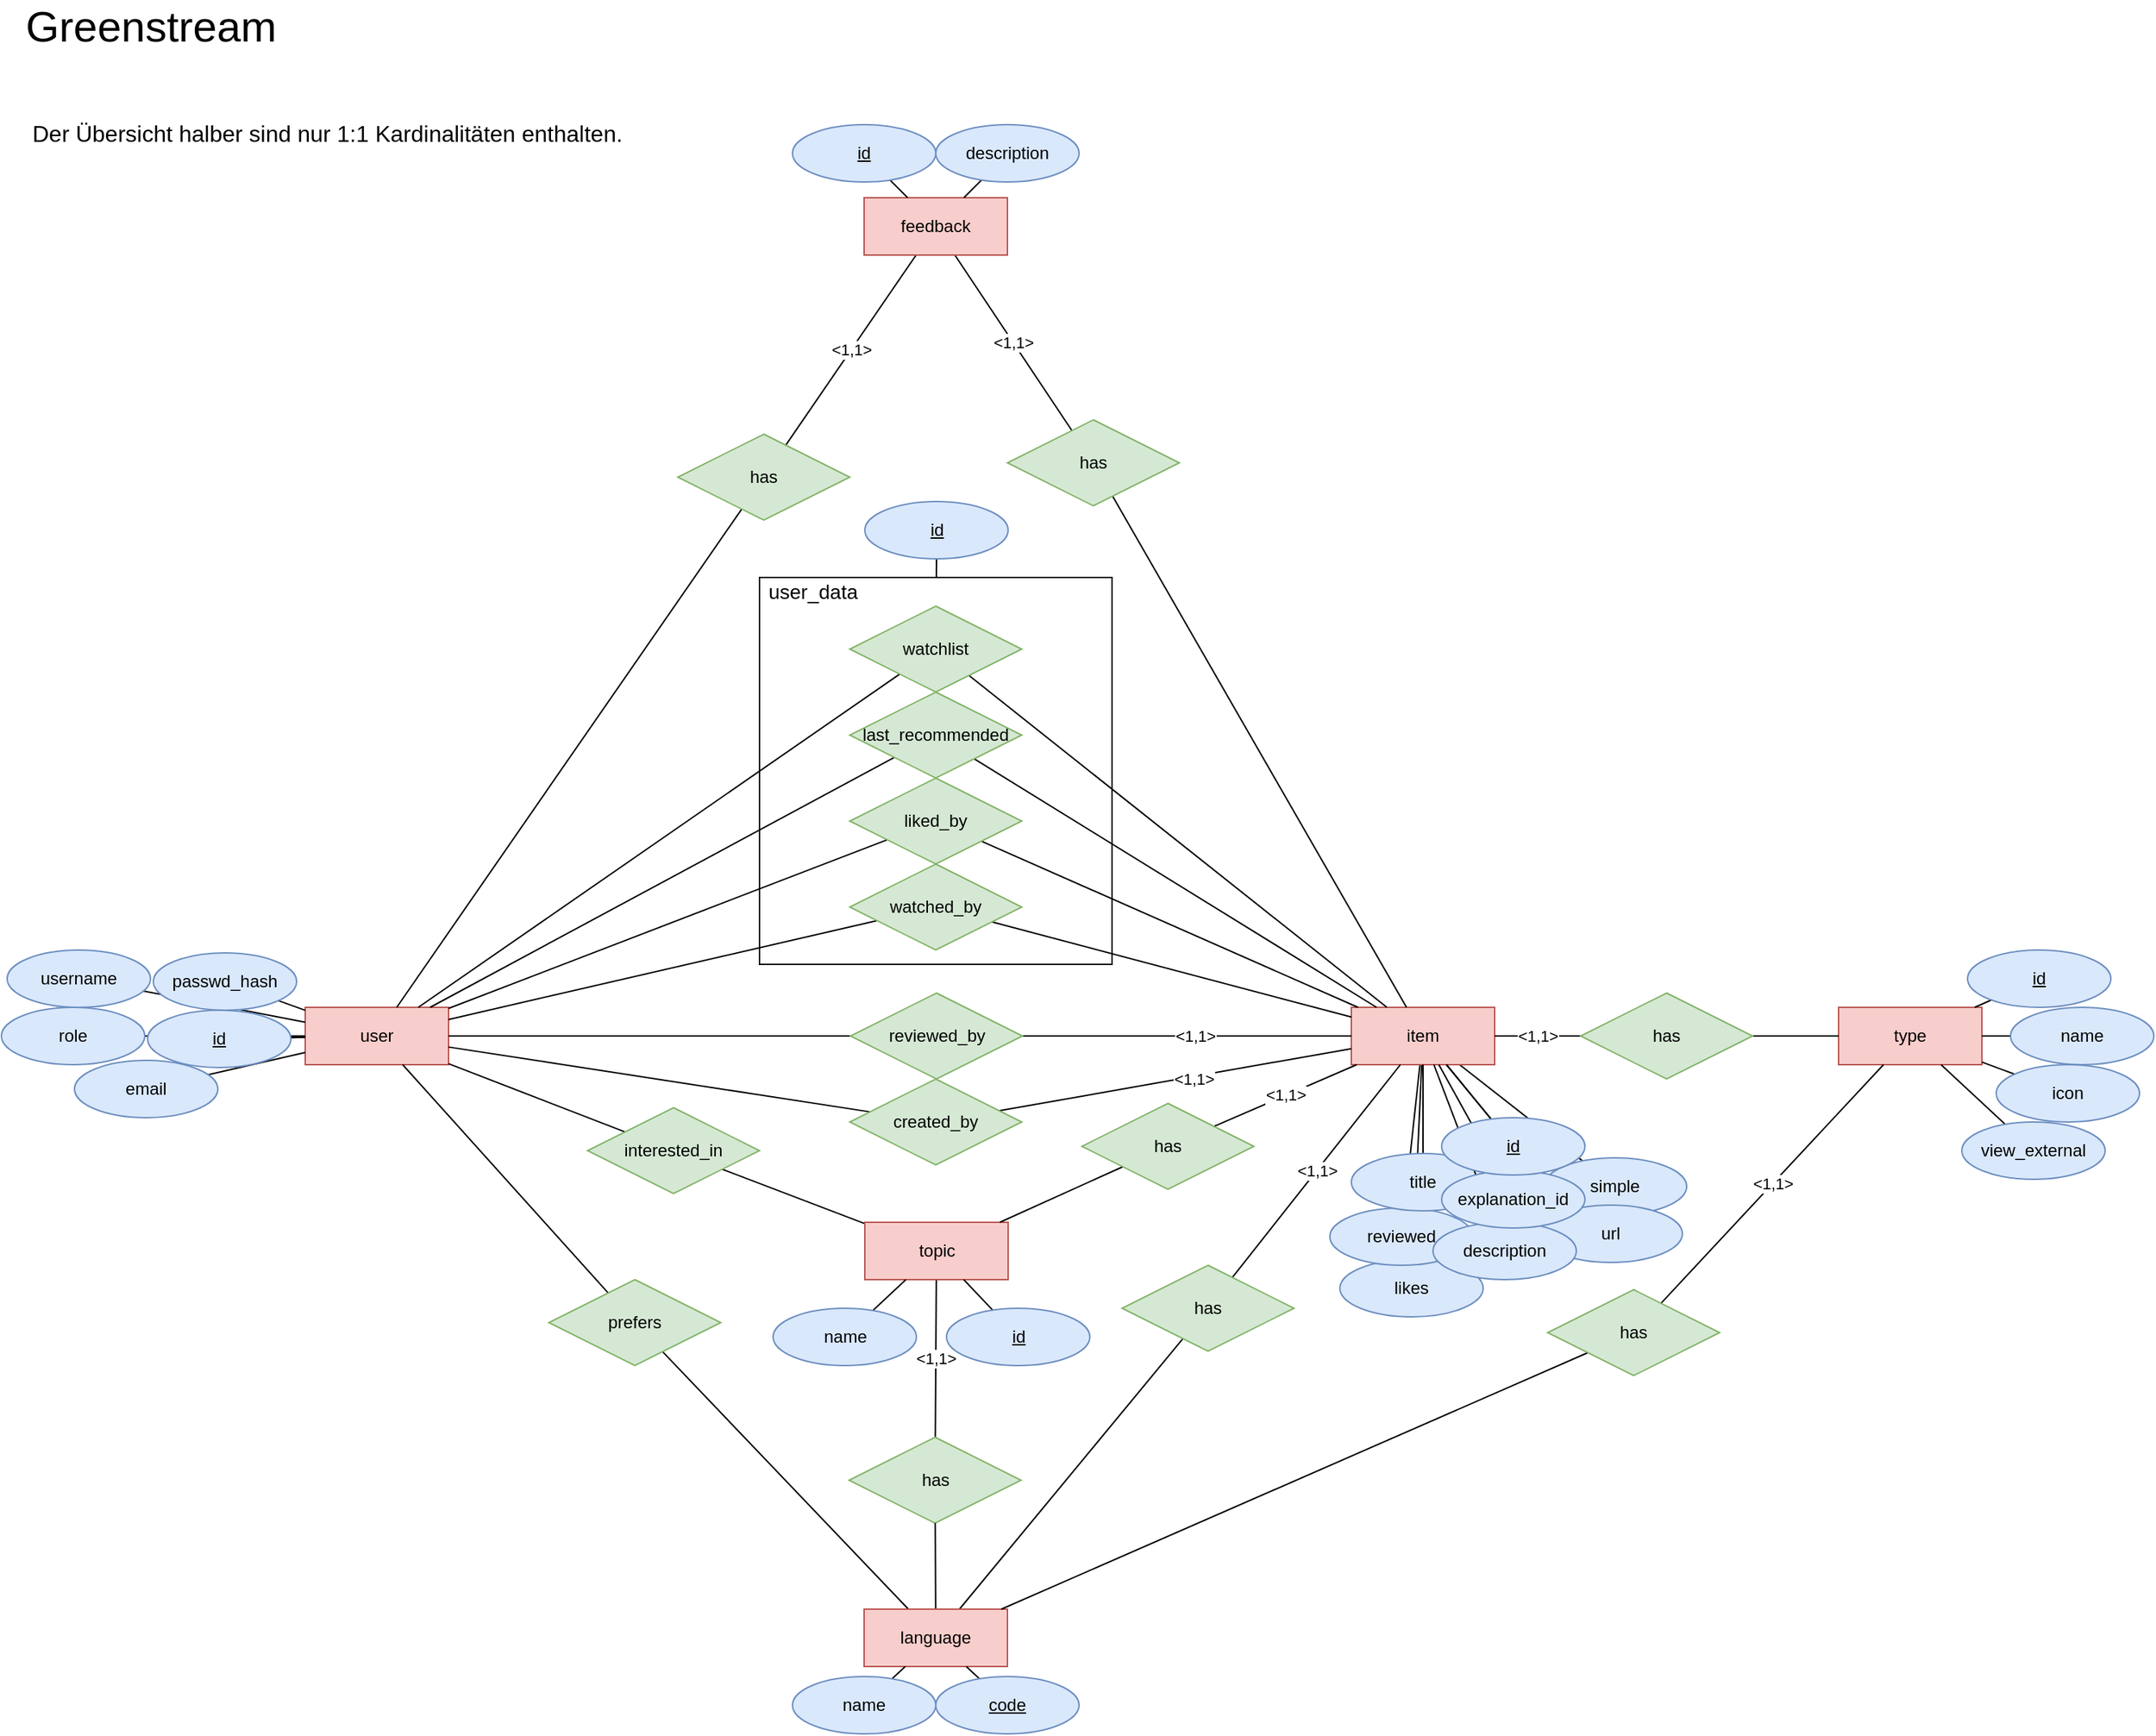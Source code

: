 <mxfile version="14.4.8" type="github">
  <diagram id="yYash_9FX-N8x_OdWU7n" name="Page-1">
    <mxGraphModel dx="1422" dy="1942" grid="0" gridSize="10" guides="1" tooltips="1" connect="1" arrows="1" fold="1" page="1" pageScale="1" pageWidth="827" pageHeight="1169" math="0" shadow="0">
      <root>
        <mxCell id="0" />
        <mxCell id="1" parent="0" />
        <mxCell id="grY-fG-gAebUXcHfe5vI-10" style="edgeStyle=none;rounded=0;orthogonalLoop=1;jettySize=auto;html=1;endArrow=none;endFill=0;" edge="1" parent="1" source="grY-fG-gAebUXcHfe5vI-9" target="vbSCoahMgH9bi58tosfz-2">
          <mxGeometry relative="1" as="geometry" />
        </mxCell>
        <mxCell id="grY-fG-gAebUXcHfe5vI-9" value="likes" style="ellipse;whiteSpace=wrap;html=1;align=center;strokeColor=#6c8ebf;fillColor=#dae8fc;" vertex="1" parent="1">
          <mxGeometry x="1109" y="288" width="100" height="40" as="geometry" />
        </mxCell>
        <mxCell id="AYxX15isop8XZw2IDsf4-127" style="edgeStyle=none;rounded=0;orthogonalLoop=1;jettySize=auto;html=1;startArrow=none;startFill=0;startSize=6;endArrow=none;endFill=0;strokeColor=#000000;strokeWidth=1;" parent="1" source="AYxX15isop8XZw2IDsf4-126" target="vbSCoahMgH9bi58tosfz-2" edge="1">
          <mxGeometry relative="1" as="geometry" />
        </mxCell>
        <mxCell id="AYxX15isop8XZw2IDsf4-126" value="reviewed" style="ellipse;whiteSpace=wrap;html=1;align=center;strokeColor=#6c8ebf;fillColor=#dae8fc;" parent="1" vertex="1">
          <mxGeometry x="1102" y="252" width="100" height="40" as="geometry" />
        </mxCell>
        <mxCell id="AYxX15isop8XZw2IDsf4-125" style="edgeStyle=none;rounded=0;orthogonalLoop=1;jettySize=auto;html=1;startArrow=none;startFill=0;startSize=6;endArrow=none;endFill=0;strokeColor=#000000;strokeWidth=1;" parent="1" source="AYxX15isop8XZw2IDsf4-124" target="vbSCoahMgH9bi58tosfz-2" edge="1">
          <mxGeometry relative="1" as="geometry" />
        </mxCell>
        <mxCell id="AYxX15isop8XZw2IDsf4-124" value="simple" style="ellipse;whiteSpace=wrap;html=1;align=center;strokeColor=#6c8ebf;fillColor=#dae8fc;" parent="1" vertex="1">
          <mxGeometry x="1251" y="217" width="100" height="40" as="geometry" />
        </mxCell>
        <mxCell id="AYxX15isop8XZw2IDsf4-122" value="url" style="ellipse;whiteSpace=wrap;html=1;align=center;strokeColor=#6c8ebf;fillColor=#dae8fc;" parent="1" vertex="1">
          <mxGeometry x="1248" y="250" width="100" height="40" as="geometry" />
        </mxCell>
        <mxCell id="AYxX15isop8XZw2IDsf4-24" value="" style="rounded=0;whiteSpace=wrap;html=1;" parent="1" vertex="1">
          <mxGeometry x="704" y="-188" width="246" height="270" as="geometry" />
        </mxCell>
        <mxCell id="vbSCoahMgH9bi58tosfz-1" value="user" style="whiteSpace=wrap;html=1;align=center;rounded=0;strokeColor=#b85450;fillColor=#f8cecc;" parent="1" vertex="1">
          <mxGeometry x="387" y="112" width="100" height="40" as="geometry" />
        </mxCell>
        <mxCell id="vbSCoahMgH9bi58tosfz-2" value="&lt;div&gt;item&lt;/div&gt;" style="whiteSpace=wrap;html=1;align=center;rounded=0;strokeColor=#b85450;fillColor=#f8cecc;" parent="1" vertex="1">
          <mxGeometry x="1117" y="112" width="100" height="40" as="geometry" />
        </mxCell>
        <mxCell id="AYxX15isop8XZw2IDsf4-2" style="rounded=0;orthogonalLoop=1;jettySize=auto;html=1;endArrow=none;endFill=0;" parent="1" source="AYxX15isop8XZw2IDsf4-1" target="vbSCoahMgH9bi58tosfz-1" edge="1">
          <mxGeometry relative="1" as="geometry" />
        </mxCell>
        <mxCell id="AYxX15isop8XZw2IDsf4-4" style="edgeStyle=none;rounded=0;orthogonalLoop=1;jettySize=auto;html=1;endArrow=none;endFill=0;" parent="1" source="AYxX15isop8XZw2IDsf4-3" target="vbSCoahMgH9bi58tosfz-2" edge="1">
          <mxGeometry relative="1" as="geometry" />
        </mxCell>
        <mxCell id="AYxX15isop8XZw2IDsf4-16" value="&amp;lt;1,1&amp;gt;" style="edgeStyle=none;rounded=0;orthogonalLoop=1;jettySize=auto;html=1;endArrow=none;endFill=0;" parent="1" source="AYxX15isop8XZw2IDsf4-12" target="vbSCoahMgH9bi58tosfz-2" edge="1">
          <mxGeometry x="0.102" y="-2" relative="1" as="geometry">
            <mxPoint as="offset" />
          </mxGeometry>
        </mxCell>
        <mxCell id="AYxX15isop8XZw2IDsf4-23" style="edgeStyle=none;rounded=0;orthogonalLoop=1;jettySize=auto;html=1;endArrow=none;endFill=0;" parent="1" source="AYxX15isop8XZw2IDsf4-12" target="vbSCoahMgH9bi58tosfz-1" edge="1">
          <mxGeometry relative="1" as="geometry" />
        </mxCell>
        <mxCell id="AYxX15isop8XZw2IDsf4-12" value="created_by" style="shape=rhombus;perimeter=rhombusPerimeter;whiteSpace=wrap;html=1;align=center;rounded=0;strokeColor=#82b366;fillColor=#d5e8d4;" parent="1" vertex="1">
          <mxGeometry x="767" y="162" width="120" height="60" as="geometry" />
        </mxCell>
        <mxCell id="AYxX15isop8XZw2IDsf4-17" style="edgeStyle=none;rounded=0;orthogonalLoop=1;jettySize=auto;html=1;endArrow=none;endFill=0;" parent="1" source="AYxX15isop8XZw2IDsf4-13" target="vbSCoahMgH9bi58tosfz-2" edge="1">
          <mxGeometry relative="1" as="geometry" />
        </mxCell>
        <mxCell id="AYxX15isop8XZw2IDsf4-22" style="edgeStyle=none;rounded=0;orthogonalLoop=1;jettySize=auto;html=1;endArrow=none;endFill=0;" parent="1" source="AYxX15isop8XZw2IDsf4-13" target="vbSCoahMgH9bi58tosfz-1" edge="1">
          <mxGeometry relative="1" as="geometry" />
        </mxCell>
        <mxCell id="AYxX15isop8XZw2IDsf4-13" value="liked_by" style="shape=rhombus;perimeter=rhombusPerimeter;whiteSpace=wrap;html=1;align=center;rounded=0;strokeColor=#82b366;fillColor=#d5e8d4;" parent="1" vertex="1">
          <mxGeometry x="767" y="-48" width="120" height="60" as="geometry" />
        </mxCell>
        <mxCell id="AYxX15isop8XZw2IDsf4-18" style="edgeStyle=none;rounded=0;orthogonalLoop=1;jettySize=auto;html=1;endArrow=none;endFill=0;" parent="1" source="AYxX15isop8XZw2IDsf4-14" target="vbSCoahMgH9bi58tosfz-2" edge="1">
          <mxGeometry relative="1" as="geometry" />
        </mxCell>
        <mxCell id="AYxX15isop8XZw2IDsf4-21" style="edgeStyle=none;rounded=0;orthogonalLoop=1;jettySize=auto;html=1;endArrow=none;endFill=0;" parent="1" source="AYxX15isop8XZw2IDsf4-14" target="vbSCoahMgH9bi58tosfz-1" edge="1">
          <mxGeometry relative="1" as="geometry" />
        </mxCell>
        <mxCell id="AYxX15isop8XZw2IDsf4-14" value="watched_by" style="shape=rhombus;perimeter=rhombusPerimeter;whiteSpace=wrap;html=1;align=center;rounded=0;strokeColor=#82b366;fillColor=#d5e8d4;" parent="1" vertex="1">
          <mxGeometry x="767" y="12" width="120" height="60" as="geometry" />
        </mxCell>
        <mxCell id="AYxX15isop8XZw2IDsf4-19" value="&amp;lt;1,1&amp;gt;" style="edgeStyle=none;rounded=0;orthogonalLoop=1;jettySize=auto;html=1;endArrow=none;endFill=0;" parent="1" source="AYxX15isop8XZw2IDsf4-15" target="vbSCoahMgH9bi58tosfz-2" edge="1">
          <mxGeometry x="0.05" relative="1" as="geometry">
            <mxPoint as="offset" />
          </mxGeometry>
        </mxCell>
        <mxCell id="AYxX15isop8XZw2IDsf4-20" style="edgeStyle=none;rounded=0;orthogonalLoop=1;jettySize=auto;html=1;endArrow=none;endFill=0;" parent="1" source="AYxX15isop8XZw2IDsf4-15" target="vbSCoahMgH9bi58tosfz-1" edge="1">
          <mxGeometry relative="1" as="geometry" />
        </mxCell>
        <mxCell id="AYxX15isop8XZw2IDsf4-15" value="reviewed_by" style="shape=rhombus;perimeter=rhombusPerimeter;whiteSpace=wrap;html=1;align=center;rounded=0;strokeColor=#82b366;fillColor=#d5e8d4;" parent="1" vertex="1">
          <mxGeometry x="767.5" y="102" width="120" height="60" as="geometry" />
        </mxCell>
        <mxCell id="AYxX15isop8XZw2IDsf4-25" value="&lt;font style=&quot;font-size: 14px&quot;&gt;user_data&lt;/font&gt;" style="text;html=1;align=center;verticalAlign=middle;resizable=0;points=[];autosize=1;" parent="1" vertex="1">
          <mxGeometry x="700.5" y="-188" width="80" height="20" as="geometry" />
        </mxCell>
        <mxCell id="AYxX15isop8XZw2IDsf4-31" style="edgeStyle=none;rounded=0;orthogonalLoop=1;jettySize=auto;html=1;endArrow=none;endFill=0;" parent="1" source="AYxX15isop8XZw2IDsf4-30" target="vbSCoahMgH9bi58tosfz-2" edge="1">
          <mxGeometry relative="1" as="geometry" />
        </mxCell>
        <mxCell id="AYxX15isop8XZw2IDsf4-32" style="edgeStyle=none;rounded=0;orthogonalLoop=1;jettySize=auto;html=1;endArrow=none;endFill=0;" parent="1" source="AYxX15isop8XZw2IDsf4-30" target="vbSCoahMgH9bi58tosfz-1" edge="1">
          <mxGeometry relative="1" as="geometry" />
        </mxCell>
        <mxCell id="AYxX15isop8XZw2IDsf4-30" value="last_recommended" style="shape=rhombus;perimeter=rhombusPerimeter;whiteSpace=wrap;html=1;align=center;rounded=0;strokeColor=#82b366;fillColor=#d5e8d4;" parent="1" vertex="1">
          <mxGeometry x="767" y="-108" width="120" height="60" as="geometry" />
        </mxCell>
        <mxCell id="AYxX15isop8XZw2IDsf4-35" style="edgeStyle=none;rounded=0;orthogonalLoop=1;jettySize=auto;html=1;endArrow=none;endFill=0;" parent="1" source="AYxX15isop8XZw2IDsf4-34" target="vbSCoahMgH9bi58tosfz-1" edge="1">
          <mxGeometry relative="1" as="geometry" />
        </mxCell>
        <mxCell id="AYxX15isop8XZw2IDsf4-36" style="edgeStyle=none;rounded=0;orthogonalLoop=1;jettySize=auto;html=1;endArrow=none;endFill=0;" parent="1" source="AYxX15isop8XZw2IDsf4-34" target="AYxX15isop8XZw2IDsf4-33" edge="1">
          <mxGeometry relative="1" as="geometry" />
        </mxCell>
        <mxCell id="AYxX15isop8XZw2IDsf4-34" value="interested_in" style="shape=rhombus;perimeter=rhombusPerimeter;whiteSpace=wrap;html=1;align=center;rounded=0;strokeColor=#82b366;fillColor=#d5e8d4;" parent="1" vertex="1">
          <mxGeometry x="584" y="182" width="120" height="60" as="geometry" />
        </mxCell>
        <mxCell id="AYxX15isop8XZw2IDsf4-42" value="&amp;lt;1,1&amp;gt;" style="edgeStyle=none;rounded=0;orthogonalLoop=1;jettySize=auto;html=1;endArrow=none;endFill=0;" parent="1" source="AYxX15isop8XZw2IDsf4-41" target="AYxX15isop8XZw2IDsf4-33" edge="1">
          <mxGeometry relative="1" as="geometry" />
        </mxCell>
        <mxCell id="AYxX15isop8XZw2IDsf4-41" value="has" style="shape=rhombus;perimeter=rhombusPerimeter;whiteSpace=wrap;html=1;align=center;rounded=0;strokeColor=#82b366;fillColor=#d5e8d4;" parent="1" vertex="1">
          <mxGeometry x="766.5" y="412" width="120" height="60" as="geometry" />
        </mxCell>
        <mxCell id="AYxX15isop8XZw2IDsf4-44" style="edgeStyle=none;rounded=0;orthogonalLoop=1;jettySize=auto;html=1;endArrow=none;endFill=0;" parent="1" source="AYxX15isop8XZw2IDsf4-43" target="AYxX15isop8XZw2IDsf4-41" edge="1">
          <mxGeometry relative="1" as="geometry" />
        </mxCell>
        <mxCell id="AYxX15isop8XZw2IDsf4-54" style="edgeStyle=none;rounded=0;orthogonalLoop=1;jettySize=auto;html=1;endArrow=none;endFill=0;" parent="1" source="AYxX15isop8XZw2IDsf4-43" target="AYxX15isop8XZw2IDsf4-52" edge="1">
          <mxGeometry relative="1" as="geometry" />
        </mxCell>
        <mxCell id="AYxX15isop8XZw2IDsf4-53" value="&amp;lt;1,1&amp;gt;" style="edgeStyle=none;rounded=0;orthogonalLoop=1;jettySize=auto;html=1;endArrow=none;endFill=0;" parent="1" source="AYxX15isop8XZw2IDsf4-52" target="vbSCoahMgH9bi58tosfz-2" edge="1">
          <mxGeometry relative="1" as="geometry" />
        </mxCell>
        <mxCell id="AYxX15isop8XZw2IDsf4-52" value="has" style="shape=rhombus;perimeter=rhombusPerimeter;whiteSpace=wrap;html=1;align=center;rounded=0;strokeColor=#82b366;fillColor=#d5e8d4;" parent="1" vertex="1">
          <mxGeometry x="957" y="292" width="120" height="60" as="geometry" />
        </mxCell>
        <mxCell id="AYxX15isop8XZw2IDsf4-58" style="edgeStyle=none;rounded=0;orthogonalLoop=1;jettySize=auto;html=1;endArrow=none;endFill=0;" parent="1" source="AYxX15isop8XZw2IDsf4-57" target="AYxX15isop8XZw2IDsf4-43" edge="1">
          <mxGeometry relative="1" as="geometry" />
        </mxCell>
        <mxCell id="AYxX15isop8XZw2IDsf4-59" style="edgeStyle=none;rounded=0;orthogonalLoop=1;jettySize=auto;html=1;endArrow=none;endFill=0;" parent="1" source="AYxX15isop8XZw2IDsf4-57" target="vbSCoahMgH9bi58tosfz-1" edge="1">
          <mxGeometry relative="1" as="geometry" />
        </mxCell>
        <mxCell id="AYxX15isop8XZw2IDsf4-57" value="prefers" style="shape=rhombus;perimeter=rhombusPerimeter;whiteSpace=wrap;html=1;align=center;rounded=0;strokeColor=#82b366;fillColor=#d5e8d4;" parent="1" vertex="1">
          <mxGeometry x="557" y="302" width="120" height="60" as="geometry" />
        </mxCell>
        <mxCell id="AYxX15isop8XZw2IDsf4-33" value="&lt;div&gt;topic&lt;/div&gt;" style="whiteSpace=wrap;html=1;align=center;rounded=0;strokeColor=#b85450;fillColor=#f8cecc;" parent="1" vertex="1">
          <mxGeometry x="777.5" y="262" width="100" height="40" as="geometry" />
        </mxCell>
        <mxCell id="AYxX15isop8XZw2IDsf4-38" style="edgeStyle=none;rounded=0;orthogonalLoop=1;jettySize=auto;html=1;endArrow=none;endFill=0;" parent="1" source="AYxX15isop8XZw2IDsf4-37" target="AYxX15isop8XZw2IDsf4-33" edge="1">
          <mxGeometry relative="1" as="geometry" />
        </mxCell>
        <mxCell id="AYxX15isop8XZw2IDsf4-37" value="name" style="ellipse;whiteSpace=wrap;html=1;align=center;strokeColor=#6c8ebf;fillColor=#dae8fc;" parent="1" vertex="1">
          <mxGeometry x="713.5" y="322" width="100" height="40" as="geometry" />
        </mxCell>
        <mxCell id="AYxX15isop8XZw2IDsf4-40" style="edgeStyle=none;rounded=0;orthogonalLoop=1;jettySize=auto;html=1;endArrow=none;endFill=0;" parent="1" source="AYxX15isop8XZw2IDsf4-39" target="AYxX15isop8XZw2IDsf4-33" edge="1">
          <mxGeometry relative="1" as="geometry" />
        </mxCell>
        <mxCell id="AYxX15isop8XZw2IDsf4-39" value="id" style="ellipse;whiteSpace=wrap;html=1;align=center;fontStyle=4;fillColor=#dae8fc;strokeColor=#6c8ebf;" parent="1" vertex="1">
          <mxGeometry x="834.5" y="322" width="100" height="40" as="geometry" />
        </mxCell>
        <mxCell id="AYxX15isop8XZw2IDsf4-63" value="type" style="whiteSpace=wrap;html=1;align=center;rounded=0;strokeColor=#b85450;fillColor=#f8cecc;" parent="1" vertex="1">
          <mxGeometry x="1457" y="112" width="100" height="40" as="geometry" />
        </mxCell>
        <mxCell id="AYxX15isop8XZw2IDsf4-65" style="edgeStyle=none;rounded=0;orthogonalLoop=1;jettySize=auto;html=1;endArrow=none;endFill=0;" parent="1" source="AYxX15isop8XZw2IDsf4-64" target="AYxX15isop8XZw2IDsf4-63" edge="1">
          <mxGeometry relative="1" as="geometry" />
        </mxCell>
        <mxCell id="AYxX15isop8XZw2IDsf4-64" value="id" style="ellipse;whiteSpace=wrap;html=1;align=center;fontStyle=4;fillColor=#dae8fc;strokeColor=#6c8ebf;" parent="1" vertex="1">
          <mxGeometry x="1547" y="72" width="100" height="40" as="geometry" />
        </mxCell>
        <mxCell id="AYxX15isop8XZw2IDsf4-68" style="edgeStyle=none;rounded=0;orthogonalLoop=1;jettySize=auto;html=1;endArrow=none;endFill=0;" parent="1" source="AYxX15isop8XZw2IDsf4-66" target="AYxX15isop8XZw2IDsf4-63" edge="1">
          <mxGeometry relative="1" as="geometry" />
        </mxCell>
        <mxCell id="AYxX15isop8XZw2IDsf4-70" style="edgeStyle=none;rounded=0;orthogonalLoop=1;jettySize=auto;html=1;endArrow=none;endFill=0;" parent="1" source="AYxX15isop8XZw2IDsf4-69" target="AYxX15isop8XZw2IDsf4-63" edge="1">
          <mxGeometry relative="1" as="geometry" />
        </mxCell>
        <mxCell id="AYxX15isop8XZw2IDsf4-69" value="icon" style="ellipse;whiteSpace=wrap;html=1;align=center;strokeColor=#6c8ebf;fillColor=#dae8fc;" parent="1" vertex="1">
          <mxGeometry x="1567" y="152" width="100" height="40" as="geometry" />
        </mxCell>
        <mxCell id="AYxX15isop8XZw2IDsf4-76" style="edgeStyle=none;rounded=0;orthogonalLoop=1;jettySize=auto;html=1;endArrow=none;endFill=0;" parent="1" source="AYxX15isop8XZw2IDsf4-74" target="AYxX15isop8XZw2IDsf4-63" edge="1">
          <mxGeometry relative="1" as="geometry" />
        </mxCell>
        <mxCell id="AYxX15isop8XZw2IDsf4-74" value="view_external" style="ellipse;whiteSpace=wrap;html=1;align=center;strokeColor=#6c8ebf;fillColor=#dae8fc;" parent="1" vertex="1">
          <mxGeometry x="1543" y="192" width="100" height="40" as="geometry" />
        </mxCell>
        <mxCell id="AYxX15isop8XZw2IDsf4-78" value="" style="edgeStyle=none;rounded=0;orthogonalLoop=1;jettySize=auto;html=1;endArrow=none;endFill=0;" parent="1" source="AYxX15isop8XZw2IDsf4-77" target="AYxX15isop8XZw2IDsf4-63" edge="1">
          <mxGeometry relative="1" as="geometry" />
        </mxCell>
        <mxCell id="AYxX15isop8XZw2IDsf4-79" value="&amp;lt;1,1&amp;gt;" style="edgeStyle=none;rounded=0;orthogonalLoop=1;jettySize=auto;html=1;endArrow=none;endFill=0;" parent="1" source="AYxX15isop8XZw2IDsf4-77" target="vbSCoahMgH9bi58tosfz-2" edge="1">
          <mxGeometry relative="1" as="geometry" />
        </mxCell>
        <mxCell id="AYxX15isop8XZw2IDsf4-77" value="has" style="shape=rhombus;perimeter=rhombusPerimeter;whiteSpace=wrap;html=1;align=center;rounded=0;strokeColor=#82b366;fillColor=#d5e8d4;" parent="1" vertex="1">
          <mxGeometry x="1277" y="102" width="120" height="60" as="geometry" />
        </mxCell>
        <mxCell id="AYxX15isop8XZw2IDsf4-89" value="&amp;lt;1,1&amp;gt;" style="edgeStyle=none;rounded=0;orthogonalLoop=1;jettySize=auto;html=1;endArrow=none;endFill=0;" parent="1" source="AYxX15isop8XZw2IDsf4-88" target="AYxX15isop8XZw2IDsf4-80" edge="1">
          <mxGeometry relative="1" as="geometry" />
        </mxCell>
        <mxCell id="AYxX15isop8XZw2IDsf4-90" style="edgeStyle=none;rounded=0;orthogonalLoop=1;jettySize=auto;html=1;endArrow=none;endFill=0;" parent="1" source="AYxX15isop8XZw2IDsf4-88" target="vbSCoahMgH9bi58tosfz-2" edge="1">
          <mxGeometry relative="1" as="geometry" />
        </mxCell>
        <mxCell id="AYxX15isop8XZw2IDsf4-88" value="has" style="shape=rhombus;perimeter=rhombusPerimeter;whiteSpace=wrap;html=1;align=center;rounded=0;strokeColor=#82b366;fillColor=#d5e8d4;" parent="1" vertex="1">
          <mxGeometry x="877" y="-298" width="120" height="60" as="geometry" />
        </mxCell>
        <mxCell id="AYxX15isop8XZw2IDsf4-92" value="&amp;lt;1,1&amp;gt;" style="edgeStyle=none;rounded=0;orthogonalLoop=1;jettySize=auto;html=1;endArrow=none;endFill=0;" parent="1" source="AYxX15isop8XZw2IDsf4-91" target="AYxX15isop8XZw2IDsf4-80" edge="1">
          <mxGeometry relative="1" as="geometry" />
        </mxCell>
        <mxCell id="AYxX15isop8XZw2IDsf4-93" style="edgeStyle=none;rounded=0;orthogonalLoop=1;jettySize=auto;html=1;endArrow=none;endFill=0;" parent="1" source="AYxX15isop8XZw2IDsf4-91" target="vbSCoahMgH9bi58tosfz-1" edge="1">
          <mxGeometry relative="1" as="geometry" />
        </mxCell>
        <mxCell id="AYxX15isop8XZw2IDsf4-91" value="has" style="shape=rhombus;perimeter=rhombusPerimeter;whiteSpace=wrap;html=1;align=center;rounded=0;strokeColor=#82b366;fillColor=#d5e8d4;" parent="1" vertex="1">
          <mxGeometry x="647" y="-288" width="120" height="60" as="geometry" />
        </mxCell>
        <mxCell id="AYxX15isop8XZw2IDsf4-96" style="edgeStyle=none;rounded=0;orthogonalLoop=1;jettySize=auto;html=1;endArrow=none;endFill=0;" parent="1" source="AYxX15isop8XZw2IDsf4-95" target="vbSCoahMgH9bi58tosfz-2" edge="1">
          <mxGeometry relative="1" as="geometry" />
        </mxCell>
        <mxCell id="AYxX15isop8XZw2IDsf4-97" style="edgeStyle=none;rounded=0;orthogonalLoop=1;jettySize=auto;html=1;endArrow=none;endFill=0;" parent="1" source="AYxX15isop8XZw2IDsf4-95" target="vbSCoahMgH9bi58tosfz-1" edge="1">
          <mxGeometry relative="1" as="geometry" />
        </mxCell>
        <mxCell id="AYxX15isop8XZw2IDsf4-95" value="watchlist" style="shape=rhombus;perimeter=rhombusPerimeter;whiteSpace=wrap;html=1;align=center;rounded=0;strokeColor=#82b366;fillColor=#d5e8d4;" parent="1" vertex="1">
          <mxGeometry x="767" y="-168" width="120" height="60" as="geometry" />
        </mxCell>
        <mxCell id="AYxX15isop8XZw2IDsf4-98" value="&lt;font style=&quot;font-size: 16px&quot;&gt;Der Übersicht halber sind nur 1:1 Kardinalitäten enthalten.&lt;/font&gt;" style="text;html=1;align=center;verticalAlign=middle;resizable=0;points=[];autosize=1;" parent="1" vertex="1">
          <mxGeometry x="187" y="-508" width="430" height="20" as="geometry" />
        </mxCell>
        <mxCell id="AYxX15isop8XZw2IDsf4-100" style="edgeStyle=none;rounded=0;orthogonalLoop=1;jettySize=auto;html=1;endArrow=none;endFill=0;" parent="1" source="AYxX15isop8XZw2IDsf4-99" target="vbSCoahMgH9bi58tosfz-1" edge="1">
          <mxGeometry relative="1" as="geometry" />
        </mxCell>
        <mxCell id="AYxX15isop8XZw2IDsf4-102" style="edgeStyle=none;rounded=0;orthogonalLoop=1;jettySize=auto;html=1;endArrow=none;endFill=0;" parent="1" source="AYxX15isop8XZw2IDsf4-101" target="vbSCoahMgH9bi58tosfz-1" edge="1">
          <mxGeometry relative="1" as="geometry" />
        </mxCell>
        <mxCell id="AYxX15isop8XZw2IDsf4-104" style="edgeStyle=none;rounded=0;orthogonalLoop=1;jettySize=auto;html=1;endArrow=none;endFill=0;" parent="1" source="AYxX15isop8XZw2IDsf4-1" target="vbSCoahMgH9bi58tosfz-1" edge="1">
          <mxGeometry relative="1" as="geometry" />
        </mxCell>
        <mxCell id="AYxX15isop8XZw2IDsf4-141" style="edgeStyle=none;rounded=0;orthogonalLoop=1;jettySize=auto;html=1;startArrow=none;startFill=0;startSize=6;endArrow=none;endFill=0;strokeColor=#000000;strokeWidth=1;" parent="1" source="AYxX15isop8XZw2IDsf4-103" target="vbSCoahMgH9bi58tosfz-1" edge="1">
          <mxGeometry relative="1" as="geometry" />
        </mxCell>
        <mxCell id="AYxX15isop8XZw2IDsf4-103" value="role" style="ellipse;whiteSpace=wrap;html=1;align=center;strokeColor=#6c8ebf;fillColor=#dae8fc;" parent="1" vertex="1">
          <mxGeometry x="175" y="112" width="100" height="40" as="geometry" />
        </mxCell>
        <mxCell id="AYxX15isop8XZw2IDsf4-108" style="edgeStyle=none;rounded=0;orthogonalLoop=1;jettySize=auto;html=1;endArrow=none;endFill=0;" parent="1" source="AYxX15isop8XZw2IDsf4-107" target="vbSCoahMgH9bi58tosfz-1" edge="1">
          <mxGeometry relative="1" as="geometry" />
        </mxCell>
        <mxCell id="AYxX15isop8XZw2IDsf4-115" style="edgeStyle=none;rounded=0;orthogonalLoop=1;jettySize=auto;html=1;startArrow=none;startFill=0;startSize=6;endArrow=none;endFill=0;strokeWidth=1;" parent="1" source="AYxX15isop8XZw2IDsf4-113" target="vbSCoahMgH9bi58tosfz-2" edge="1">
          <mxGeometry relative="1" as="geometry" />
        </mxCell>
        <mxCell id="AYxX15isop8XZw2IDsf4-113" value="title" style="ellipse;whiteSpace=wrap;html=1;align=center;strokeColor=#6c8ebf;fillColor=#dae8fc;" parent="1" vertex="1">
          <mxGeometry x="1117" y="214" width="100" height="40" as="geometry" />
        </mxCell>
        <mxCell id="AYxX15isop8XZw2IDsf4-118" style="edgeStyle=none;rounded=0;orthogonalLoop=1;jettySize=auto;html=1;startArrow=none;startFill=0;startSize=6;endArrow=none;endFill=0;strokeColor=#000000;strokeWidth=1;" parent="1" source="AYxX15isop8XZw2IDsf4-117" target="vbSCoahMgH9bi58tosfz-2" edge="1">
          <mxGeometry relative="1" as="geometry" />
        </mxCell>
        <mxCell id="AYxX15isop8XZw2IDsf4-117" value="description" style="ellipse;whiteSpace=wrap;html=1;align=center;strokeColor=#6c8ebf;fillColor=#dae8fc;" parent="1" vertex="1">
          <mxGeometry x="1174" y="262" width="100" height="40" as="geometry" />
        </mxCell>
        <mxCell id="AYxX15isop8XZw2IDsf4-120" style="edgeStyle=none;rounded=0;orthogonalLoop=1;jettySize=auto;html=1;startArrow=none;startFill=0;startSize=6;endArrow=none;endFill=0;strokeColor=#000000;strokeWidth=1;" parent="1" source="AYxX15isop8XZw2IDsf4-119" target="vbSCoahMgH9bi58tosfz-2" edge="1">
          <mxGeometry relative="1" as="geometry" />
        </mxCell>
        <mxCell id="AYxX15isop8XZw2IDsf4-123" style="edgeStyle=none;rounded=0;orthogonalLoop=1;jettySize=auto;html=1;startArrow=none;startFill=0;startSize=6;endArrow=none;endFill=0;strokeColor=#000000;strokeWidth=1;" parent="1" source="AYxX15isop8XZw2IDsf4-3" target="vbSCoahMgH9bi58tosfz-2" edge="1">
          <mxGeometry relative="1" as="geometry" />
        </mxCell>
        <mxCell id="AYxX15isop8XZw2IDsf4-128" style="edgeStyle=none;rounded=0;orthogonalLoop=1;jettySize=auto;html=1;exitX=0.5;exitY=1;exitDx=0;exitDy=0;startArrow=none;startFill=0;startSize=6;endArrow=none;endFill=0;strokeColor=#000000;strokeWidth=1;" parent="1" source="AYxX15isop8XZw2IDsf4-126" target="AYxX15isop8XZw2IDsf4-126" edge="1">
          <mxGeometry relative="1" as="geometry" />
        </mxCell>
        <mxCell id="AYxX15isop8XZw2IDsf4-131" value="&lt;font style=&quot;font-size: 30px&quot;&gt;Greenstream&lt;/font&gt;" style="text;html=1;align=center;verticalAlign=middle;resizable=0;points=[];autosize=1;" parent="1" vertex="1">
          <mxGeometry x="187" y="-584" width="184" height="22" as="geometry" />
        </mxCell>
        <mxCell id="AYxX15isop8XZw2IDsf4-133" style="edgeStyle=none;rounded=0;orthogonalLoop=1;jettySize=auto;html=1;startArrow=none;startFill=0;startSize=6;endArrow=none;endFill=0;strokeColor=#000000;strokeWidth=1;" parent="1" source="AYxX15isop8XZw2IDsf4-132" target="AYxX15isop8XZw2IDsf4-33" edge="1">
          <mxGeometry relative="1" as="geometry" />
        </mxCell>
        <mxCell id="AYxX15isop8XZw2IDsf4-134" value="&amp;lt;1,1&amp;gt;" style="edgeStyle=none;rounded=0;orthogonalLoop=1;jettySize=auto;html=1;startArrow=none;startFill=0;startSize=6;endArrow=none;endFill=0;strokeColor=#000000;strokeWidth=1;" parent="1" source="AYxX15isop8XZw2IDsf4-132" target="vbSCoahMgH9bi58tosfz-2" edge="1">
          <mxGeometry relative="1" as="geometry" />
        </mxCell>
        <mxCell id="AYxX15isop8XZw2IDsf4-132" value="has" style="shape=rhombus;perimeter=rhombusPerimeter;whiteSpace=wrap;html=1;align=center;rounded=0;strokeColor=#82b366;fillColor=#d5e8d4;" parent="1" vertex="1">
          <mxGeometry x="929" y="179" width="120" height="60" as="geometry" />
        </mxCell>
        <mxCell id="AYxX15isop8XZw2IDsf4-43" value="language" style="whiteSpace=wrap;html=1;align=center;rounded=0;strokeColor=#b85450;fillColor=#f8cecc;" parent="1" vertex="1">
          <mxGeometry x="777" y="532" width="100" height="40" as="geometry" />
        </mxCell>
        <mxCell id="AYxX15isop8XZw2IDsf4-139" style="edgeStyle=none;rounded=0;orthogonalLoop=1;jettySize=auto;html=1;startArrow=none;startFill=0;startSize=6;endArrow=none;endFill=0;strokeColor=#000000;strokeWidth=1;" parent="1" source="AYxX15isop8XZw2IDsf4-47" target="AYxX15isop8XZw2IDsf4-43" edge="1">
          <mxGeometry relative="1" as="geometry" />
        </mxCell>
        <mxCell id="AYxX15isop8XZw2IDsf4-47" value="name" style="ellipse;whiteSpace=wrap;html=1;align=center;strokeColor=#6c8ebf;fillColor=#dae8fc;" parent="1" vertex="1">
          <mxGeometry x="727" y="579" width="100" height="40" as="geometry" />
        </mxCell>
        <mxCell id="AYxX15isop8XZw2IDsf4-138" style="edgeStyle=none;rounded=0;orthogonalLoop=1;jettySize=auto;html=1;startArrow=none;startFill=0;startSize=6;endArrow=none;endFill=0;strokeColor=#000000;strokeWidth=1;" parent="1" source="AYxX15isop8XZw2IDsf4-51" target="AYxX15isop8XZw2IDsf4-43" edge="1">
          <mxGeometry relative="1" as="geometry" />
        </mxCell>
        <mxCell id="AYxX15isop8XZw2IDsf4-51" value="&lt;u&gt;code&lt;/u&gt;" style="ellipse;whiteSpace=wrap;html=1;align=center;strokeColor=#6c8ebf;fillColor=#dae8fc;" parent="1" vertex="1">
          <mxGeometry x="827" y="579" width="100" height="40" as="geometry" />
        </mxCell>
        <mxCell id="AYxX15isop8XZw2IDsf4-101" value="username" style="ellipse;whiteSpace=wrap;html=1;align=center;strokeColor=#6c8ebf;fillColor=#dae8fc;" parent="1" vertex="1">
          <mxGeometry x="179" y="72" width="100" height="40" as="geometry" />
        </mxCell>
        <mxCell id="AYxX15isop8XZw2IDsf4-99" value="passwd_hash" style="ellipse;whiteSpace=wrap;html=1;align=center;strokeColor=#6c8ebf;fillColor=#dae8fc;" parent="1" vertex="1">
          <mxGeometry x="281" y="74" width="100" height="40" as="geometry" />
        </mxCell>
        <mxCell id="AYxX15isop8XZw2IDsf4-66" value="name" style="ellipse;whiteSpace=wrap;html=1;align=center;strokeColor=#6c8ebf;fillColor=#dae8fc;" parent="1" vertex="1">
          <mxGeometry x="1577" y="112" width="100" height="40" as="geometry" />
        </mxCell>
        <mxCell id="AYxX15isop8XZw2IDsf4-135" style="edgeStyle=none;rounded=0;orthogonalLoop=1;jettySize=auto;html=1;startArrow=none;startFill=0;startSize=6;endArrow=none;endFill=0;strokeColor=#000000;strokeWidth=1;" parent="1" source="AYxX15isop8XZw2IDsf4-122" target="AYxX15isop8XZw2IDsf4-3" edge="1">
          <mxGeometry relative="1" as="geometry">
            <mxPoint x="1280.239" y="251.304" as="sourcePoint" />
            <mxPoint x="1185.986" y="152" as="targetPoint" />
          </mxGeometry>
        </mxCell>
        <mxCell id="AYxX15isop8XZw2IDsf4-119" value="explanation_id" style="ellipse;whiteSpace=wrap;html=1;align=center;strokeColor=#6c8ebf;fillColor=#dae8fc;" parent="1" vertex="1">
          <mxGeometry x="1180" y="226" width="100" height="40" as="geometry" />
        </mxCell>
        <mxCell id="AYxX15isop8XZw2IDsf4-3" value="id" style="ellipse;whiteSpace=wrap;html=1;align=center;fontStyle=4;fillColor=#dae8fc;strokeColor=#6c8ebf;" parent="1" vertex="1">
          <mxGeometry x="1180" y="189" width="100" height="40" as="geometry" />
        </mxCell>
        <mxCell id="AYxX15isop8XZw2IDsf4-1" value="id" style="ellipse;whiteSpace=wrap;html=1;align=center;fontStyle=4;fillColor=#dae8fc;strokeColor=#6c8ebf;" parent="1" vertex="1">
          <mxGeometry x="277" y="114" width="100" height="40" as="geometry" />
        </mxCell>
        <mxCell id="AYxX15isop8XZw2IDsf4-107" value="email" style="ellipse;whiteSpace=wrap;html=1;align=center;strokeColor=#6c8ebf;fillColor=#dae8fc;" parent="1" vertex="1">
          <mxGeometry x="226" y="149" width="100" height="40" as="geometry" />
        </mxCell>
        <mxCell id="grY-fG-gAebUXcHfe5vI-3" value="&amp;lt;1,1&amp;gt;" style="rounded=0;orthogonalLoop=1;jettySize=auto;html=1;endArrow=none;endFill=0;" edge="1" parent="1" source="grY-fG-gAebUXcHfe5vI-2" target="AYxX15isop8XZw2IDsf4-63">
          <mxGeometry relative="1" as="geometry" />
        </mxCell>
        <mxCell id="grY-fG-gAebUXcHfe5vI-4" style="edgeStyle=none;rounded=0;orthogonalLoop=1;jettySize=auto;html=1;endArrow=none;endFill=0;" edge="1" parent="1" source="grY-fG-gAebUXcHfe5vI-2" target="AYxX15isop8XZw2IDsf4-43">
          <mxGeometry relative="1" as="geometry" />
        </mxCell>
        <mxCell id="grY-fG-gAebUXcHfe5vI-2" value="has" style="shape=rhombus;perimeter=rhombusPerimeter;whiteSpace=wrap;html=1;align=center;rounded=0;strokeColor=#82b366;fillColor=#d5e8d4;" vertex="1" parent="1">
          <mxGeometry x="1254" y="309" width="120" height="60" as="geometry" />
        </mxCell>
        <mxCell id="grY-fG-gAebUXcHfe5vI-8" style="edgeStyle=none;rounded=0;orthogonalLoop=1;jettySize=auto;html=1;endArrow=none;endFill=0;" edge="1" parent="1" source="grY-fG-gAebUXcHfe5vI-7" target="AYxX15isop8XZw2IDsf4-24">
          <mxGeometry relative="1" as="geometry" />
        </mxCell>
        <mxCell id="grY-fG-gAebUXcHfe5vI-7" value="id" style="ellipse;whiteSpace=wrap;html=1;align=center;fontStyle=4;fillColor=#dae8fc;strokeColor=#6c8ebf;" vertex="1" parent="1">
          <mxGeometry x="777.5" y="-241" width="100" height="40" as="geometry" />
        </mxCell>
        <mxCell id="AYxX15isop8XZw2IDsf4-80" value="feedback" style="whiteSpace=wrap;html=1;align=center;rounded=0;strokeColor=#b85450;fillColor=#f8cecc;" parent="1" vertex="1">
          <mxGeometry x="777" y="-453" width="100" height="40" as="geometry" />
        </mxCell>
        <mxCell id="AYxX15isop8XZw2IDsf4-87" style="edgeStyle=none;rounded=0;orthogonalLoop=1;jettySize=auto;html=1;endArrow=none;endFill=0;" parent="1" source="AYxX15isop8XZw2IDsf4-83" target="AYxX15isop8XZw2IDsf4-80" edge="1">
          <mxGeometry x="660" y="-513" as="geometry" />
        </mxCell>
        <mxCell id="AYxX15isop8XZw2IDsf4-83" value="description" style="ellipse;whiteSpace=wrap;html=1;align=center;strokeColor=#6c8ebf;fillColor=#dae8fc;" parent="1" vertex="1">
          <mxGeometry x="827" y="-504" width="100" height="40" as="geometry" />
        </mxCell>
        <mxCell id="AYxX15isop8XZw2IDsf4-86" style="edgeStyle=none;rounded=0;orthogonalLoop=1;jettySize=auto;html=1;endArrow=none;endFill=0;" parent="1" source="AYxX15isop8XZw2IDsf4-85" target="AYxX15isop8XZw2IDsf4-80" edge="1">
          <mxGeometry x="660" y="-513" as="geometry" />
        </mxCell>
        <mxCell id="AYxX15isop8XZw2IDsf4-85" value="id" style="ellipse;whiteSpace=wrap;html=1;align=center;fontStyle=4;fillColor=#dae8fc;strokeColor=#6c8ebf;" parent="1" vertex="1">
          <mxGeometry x="727" y="-504" width="100" height="40" as="geometry" />
        </mxCell>
      </root>
    </mxGraphModel>
  </diagram>
</mxfile>
